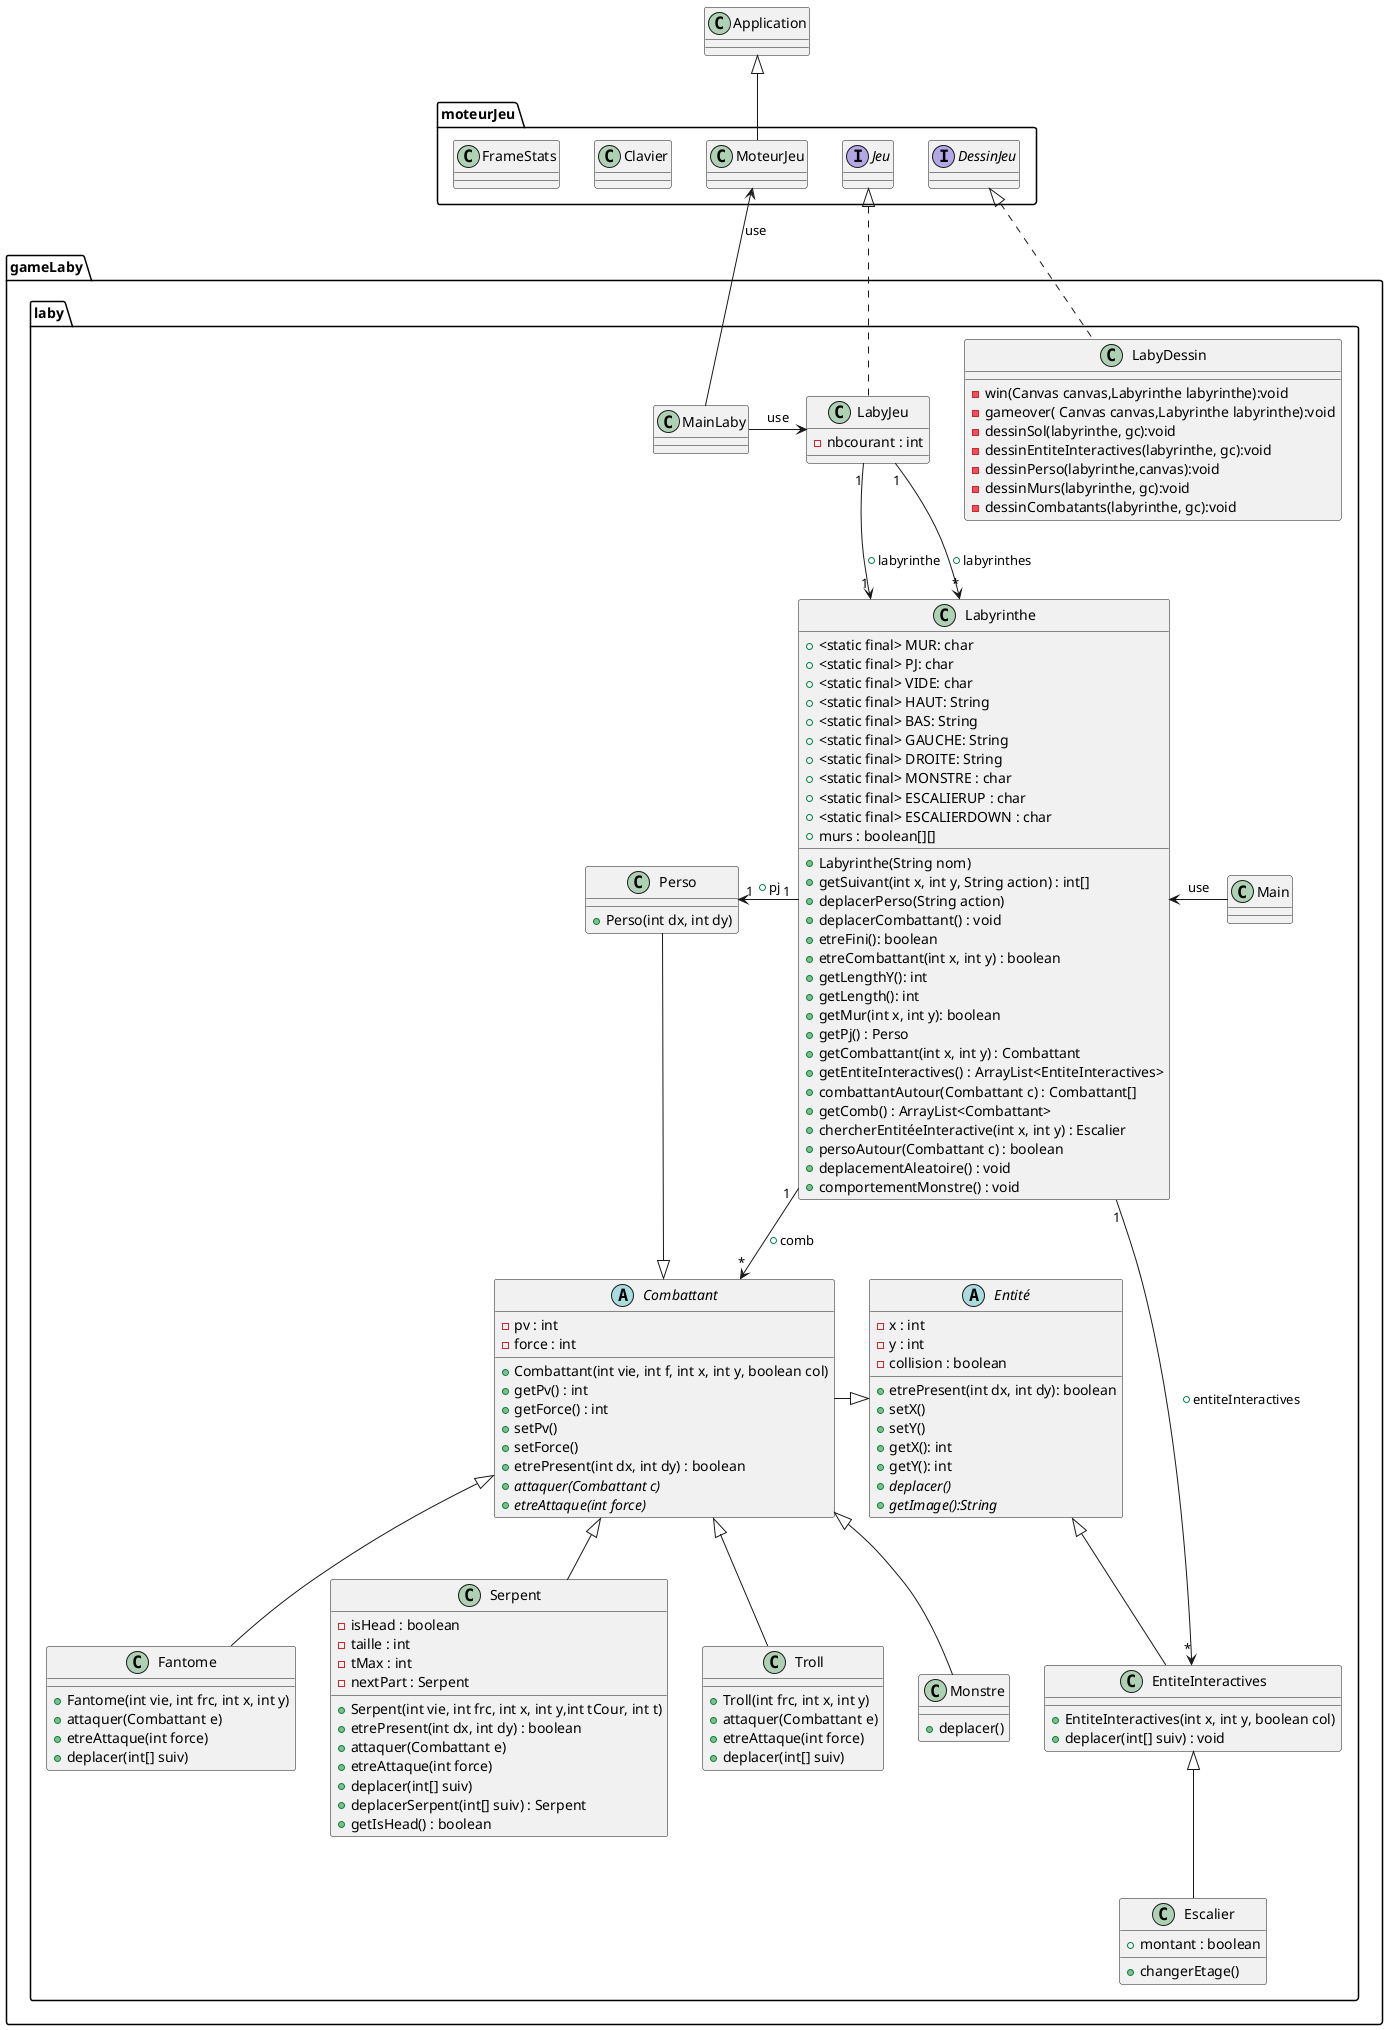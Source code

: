 @startuml

package gameLaby.laby{

class Labyrinthe{
+ <static final> MUR: char
+ <static final> PJ: char
+ <static final> VIDE: char
+ <static final> HAUT: String
+ <static final> BAS: String
+ <static final> GAUCHE: String
+ <static final> DROITE: String
+ <static final> MONSTRE : char
+ <static final> ESCALIERUP : char
+ <static final> ESCALIERDOWN : char
+ murs : boolean[][]
+ Labyrinthe(String nom)
+ getSuivant(int x, int y, String action) : int[]
+ deplacerPerso(String action)
+ deplacerCombattant() : void
+ etreFini(): boolean
+ etreCombattant(int x, int y) : boolean
+ getLengthY(): int
+ getLength(): int
+ getMur(int x, int y): boolean
+ getPj() : Perso
+ getCombattant(int x, int y) : Combattant
+ getEntiteInteractives() : ArrayList<EntiteInteractives>
+ combattantAutour(Combattant c) : Combattant[]
+ getComb() : ArrayList<Combattant>
+ chercherEntitéeInteractive(int x, int y) : Escalier
+ persoAutour(Combattant c) : boolean
+ deplacementAleatoire() : void
+ comportementMonstre() : void
}


class Main{
}

class MainLaby{
}

class Perso{
+Perso(int dx, int dy)
}

Abstract class Entité{
- x : int
- y : int
- collision : boolean
+ etrePresent(int dx, int dy): boolean
+setX()
+setY()
+getX(): int
+getY(): int
+{abstract}deplacer()
+{abstract}getImage():String
}

Abstract class Combattant{
- pv : int
- force : int
+ Combattant(int vie, int f, int x, int y, boolean col)
+ getPv() : int
+ getForce() : int
+ setPv()
+ setForce()
+ etrePresent(int dx, int dy) : boolean
+ {abstract}attaquer(Combattant c)
+ {abstract}etreAttaque(int force)
}

class EntiteInteractives{
+ EntiteInteractives(int x, int y, boolean col)
+ deplacer(int[] suiv) : void
}

class Monstre{
+ deplacer()
}

class Fantome{
+ Fantome(int vie, int frc, int x, int y)
+ attaquer(Combattant e)
+ etreAttaque(int force)
+ deplacer(int[] suiv)
}

class Serpent{
- isHead : boolean
- taille : int
- tMax : int
- nextPart : Serpent
+ Serpent(int vie, int frc, int x, int y,int tCour, int t)
+ etrePresent(int dx, int dy) : boolean
+ attaquer(Combattant e)
+ etreAttaque(int force)
+ deplacer(int[] suiv)
+ deplacerSerpent(int[] suiv) : Serpent
+ getIsHead() : boolean
}

class Troll{
+ Troll(int frc, int x, int y)
+ attaquer(Combattant e)
+ etreAttaque(int force)
+ deplacer(int[] suiv)
}

class Escalier{
+ montant : boolean
+ changerEtage()
}

class LabyJeu{
- nbcourant : int
}

class LabyDessin{
-win(Canvas canvas,Labyrinthe labyrinthe):void
-gameover( Canvas canvas,Labyrinthe labyrinthe):void
-dessinSol(labyrinthe, gc):void
-dessinEntiteInteractives(labyrinthe, gc):void
-dessinPerso(labyrinthe,canvas):void
-dessinMurs(labyrinthe, gc):void
-dessinCombatants(labyrinthe, gc):void
}

}

package moteurJeu{

interface Jeu{
}

interface DessinJeu{
}

class Clavier{
}

class FrameStats{
}

class MoteurJeu{
}

}

Labyrinthe "1" --> "*" EntiteInteractives : + entiteInteractives
Labyrinthe "1" --> "*" Combattant : + comb
Labyrinthe "1" -left-> "1" Perso : + pj
LabyJeu "1" --> "1" Labyrinthe : + labyrinthe
LabyJeu "1" --> "*" Labyrinthe : + labyrinthes

Main -left> Labyrinthe : use
MainLaby -> LabyJeu : use
MainLaby -> MoteurJeu : use
Entité <|-left- Combattant
Entité <|-- EntiteInteractives
Combattant <|-- Monstre
Combattant <|-down- Perso
Combattant <|-- Fantome
Combattant <|-- Serpent
Combattant <|-- Troll
EntiteInteractives <|-- Escalier
Jeu <|.. LabyJeu
DessinJeu <|.. LabyDessin
Application <|-- MoteurJeu

@enduml